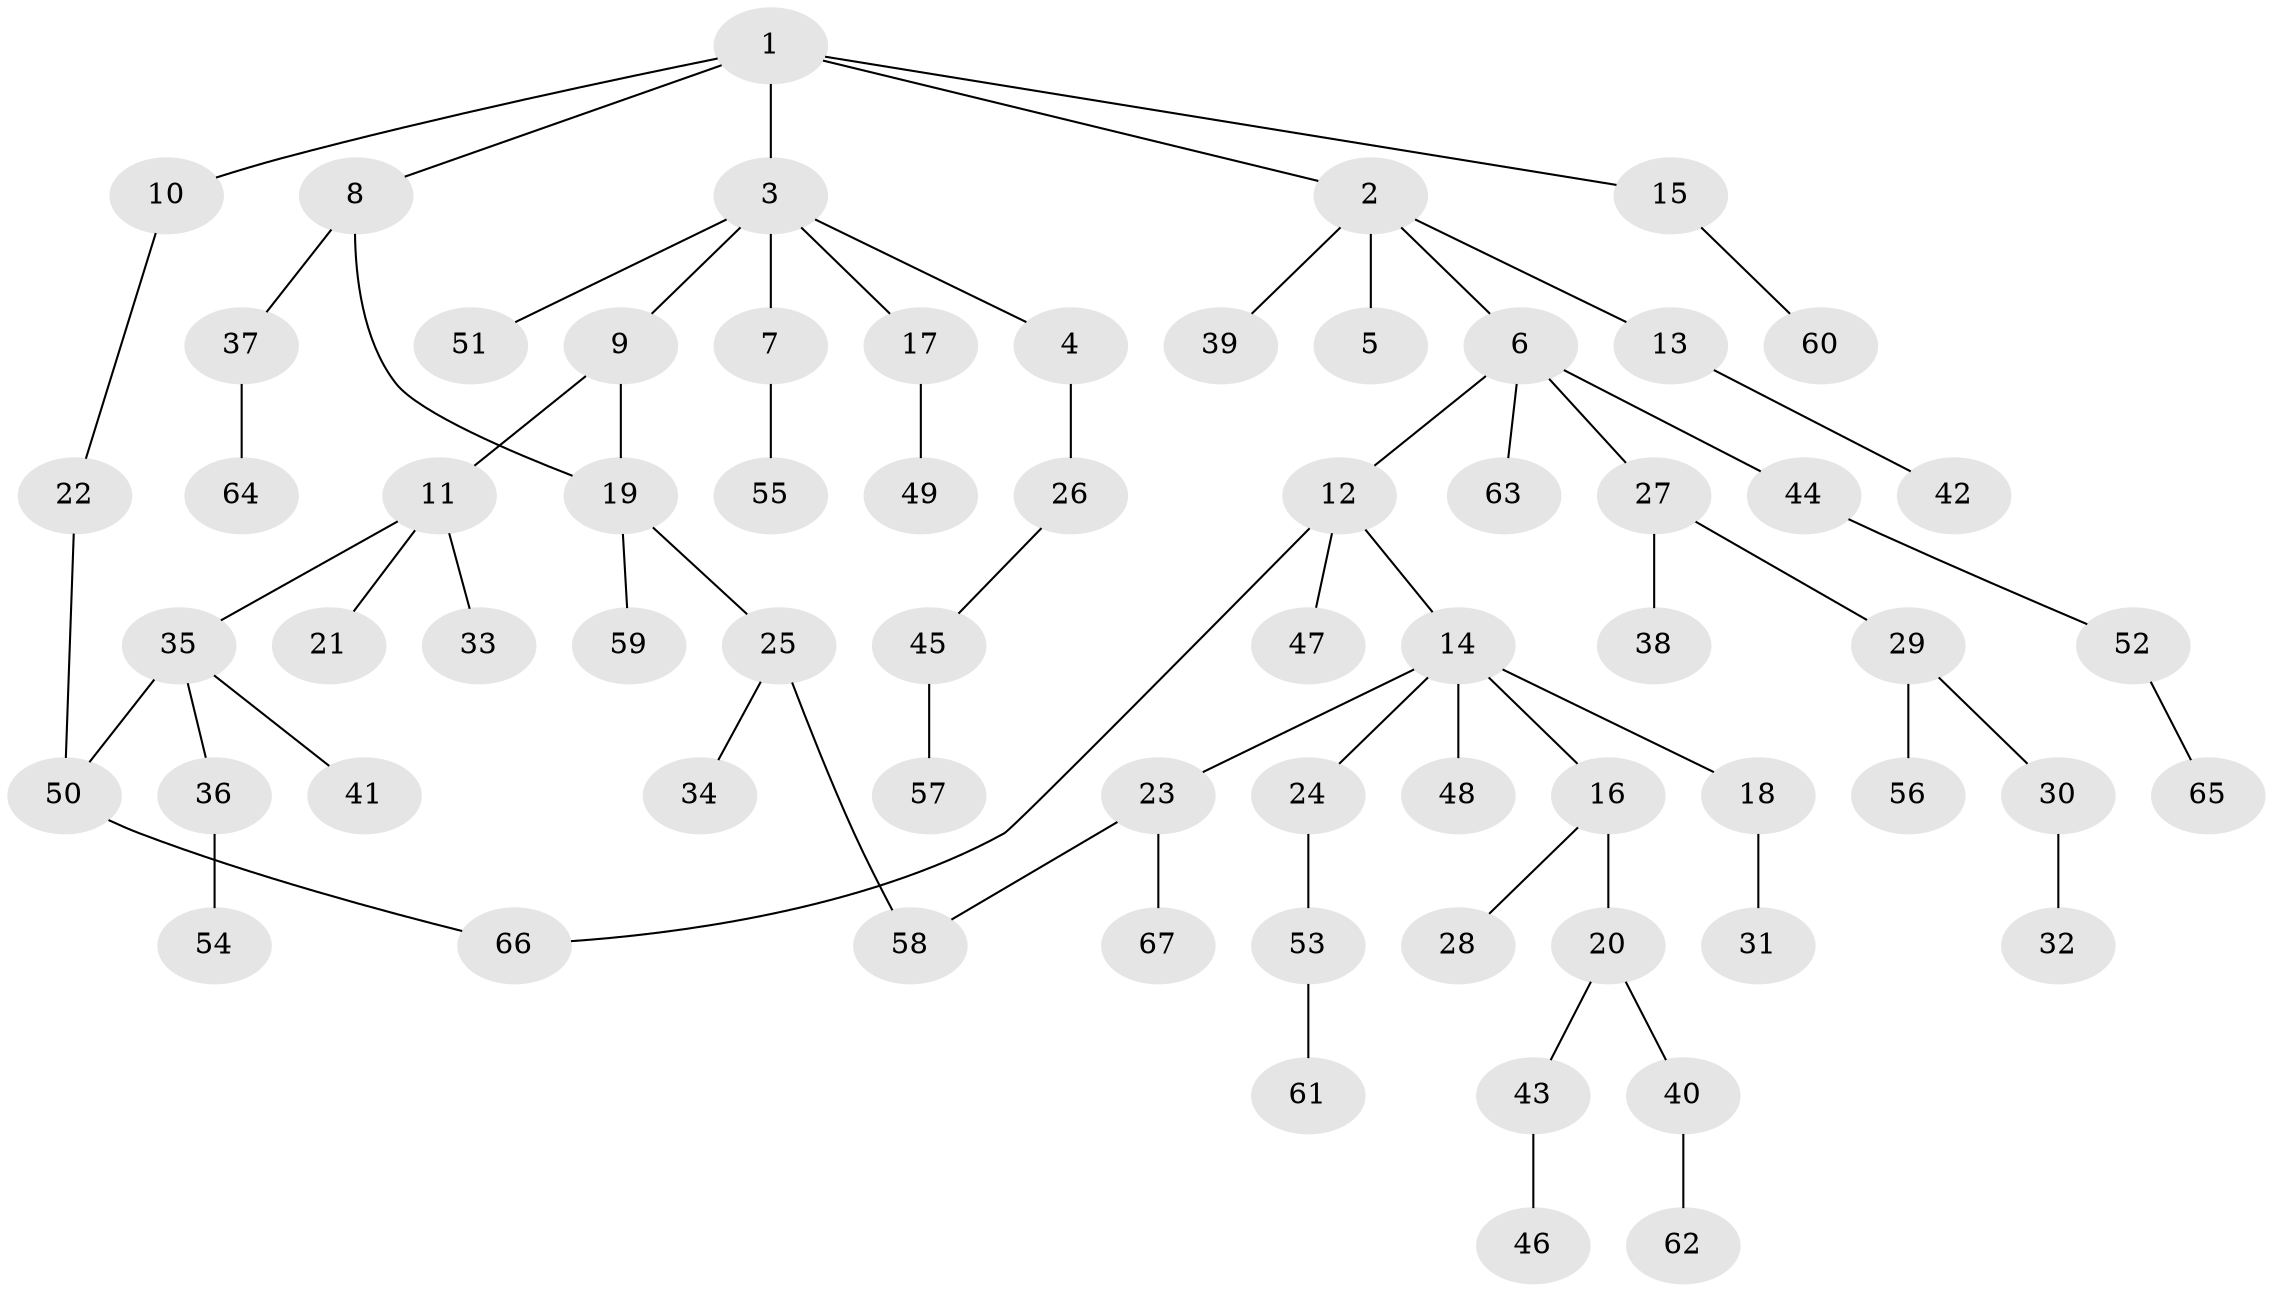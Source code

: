 // coarse degree distribution, {5: 0.022727272727272728, 8: 0.022727272727272728, 6: 0.045454545454545456, 1: 0.5, 2: 0.20454545454545456, 3: 0.1590909090909091, 4: 0.045454545454545456}
// Generated by graph-tools (version 1.1) at 2025/23/03/03/25 07:23:33]
// undirected, 67 vertices, 70 edges
graph export_dot {
graph [start="1"]
  node [color=gray90,style=filled];
  1;
  2;
  3;
  4;
  5;
  6;
  7;
  8;
  9;
  10;
  11;
  12;
  13;
  14;
  15;
  16;
  17;
  18;
  19;
  20;
  21;
  22;
  23;
  24;
  25;
  26;
  27;
  28;
  29;
  30;
  31;
  32;
  33;
  34;
  35;
  36;
  37;
  38;
  39;
  40;
  41;
  42;
  43;
  44;
  45;
  46;
  47;
  48;
  49;
  50;
  51;
  52;
  53;
  54;
  55;
  56;
  57;
  58;
  59;
  60;
  61;
  62;
  63;
  64;
  65;
  66;
  67;
  1 -- 2;
  1 -- 3;
  1 -- 8;
  1 -- 10;
  1 -- 15;
  2 -- 5;
  2 -- 6;
  2 -- 13;
  2 -- 39;
  3 -- 4;
  3 -- 7;
  3 -- 9;
  3 -- 17;
  3 -- 51;
  4 -- 26;
  6 -- 12;
  6 -- 27;
  6 -- 44;
  6 -- 63;
  7 -- 55;
  8 -- 19;
  8 -- 37;
  9 -- 11;
  9 -- 19;
  10 -- 22;
  11 -- 21;
  11 -- 33;
  11 -- 35;
  12 -- 14;
  12 -- 47;
  12 -- 66;
  13 -- 42;
  14 -- 16;
  14 -- 18;
  14 -- 23;
  14 -- 24;
  14 -- 48;
  15 -- 60;
  16 -- 20;
  16 -- 28;
  17 -- 49;
  18 -- 31;
  19 -- 25;
  19 -- 59;
  20 -- 40;
  20 -- 43;
  22 -- 50;
  23 -- 67;
  23 -- 58;
  24 -- 53;
  25 -- 34;
  25 -- 58;
  26 -- 45;
  27 -- 29;
  27 -- 38;
  29 -- 30;
  29 -- 56;
  30 -- 32;
  35 -- 36;
  35 -- 41;
  35 -- 50;
  36 -- 54;
  37 -- 64;
  40 -- 62;
  43 -- 46;
  44 -- 52;
  45 -- 57;
  50 -- 66;
  52 -- 65;
  53 -- 61;
}
